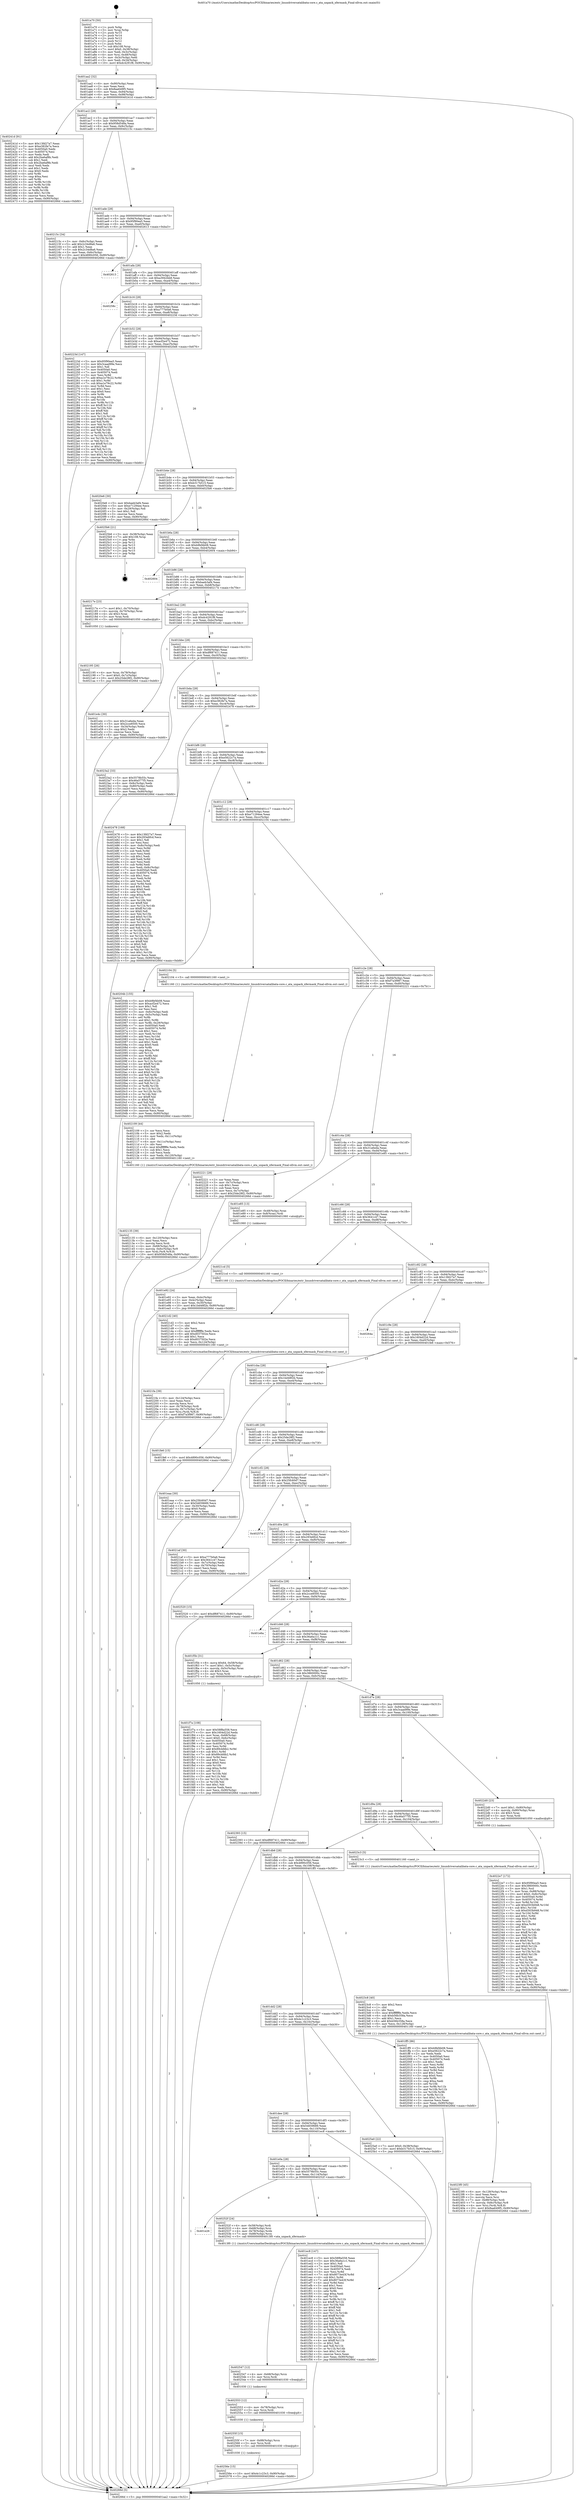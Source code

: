 digraph "0x401a70" {
  label = "0x401a70 (/mnt/c/Users/mathe/Desktop/tcc/POCII/binaries/extr_linuxdriversatalibata-core.c_ata_unpack_xfermask_Final-ollvm.out::main(0))"
  labelloc = "t"
  node[shape=record]

  Entry [label="",width=0.3,height=0.3,shape=circle,fillcolor=black,style=filled]
  "0x401aa2" [label="{
     0x401aa2 [32]\l
     | [instrs]\l
     &nbsp;&nbsp;0x401aa2 \<+6\>: mov -0x90(%rbp),%eax\l
     &nbsp;&nbsp;0x401aa8 \<+2\>: mov %eax,%ecx\l
     &nbsp;&nbsp;0x401aaa \<+6\>: sub $0x8aa649f5,%ecx\l
     &nbsp;&nbsp;0x401ab0 \<+6\>: mov %eax,-0x94(%rbp)\l
     &nbsp;&nbsp;0x401ab6 \<+6\>: mov %ecx,-0x98(%rbp)\l
     &nbsp;&nbsp;0x401abc \<+6\>: je 000000000040241d \<main+0x9ad\>\l
  }"]
  "0x40241d" [label="{
     0x40241d [91]\l
     | [instrs]\l
     &nbsp;&nbsp;0x40241d \<+5\>: mov $0x13fd27a7,%eax\l
     &nbsp;&nbsp;0x402422 \<+5\>: mov $0xe382fe7a,%ecx\l
     &nbsp;&nbsp;0x402427 \<+7\>: mov 0x4050a0,%edx\l
     &nbsp;&nbsp;0x40242e \<+7\>: mov 0x405074,%esi\l
     &nbsp;&nbsp;0x402435 \<+2\>: mov %edx,%edi\l
     &nbsp;&nbsp;0x402437 \<+6\>: add $0x2ba6af8b,%edi\l
     &nbsp;&nbsp;0x40243d \<+3\>: sub $0x1,%edi\l
     &nbsp;&nbsp;0x402440 \<+6\>: sub $0x2ba6af8b,%edi\l
     &nbsp;&nbsp;0x402446 \<+3\>: imul %edi,%edx\l
     &nbsp;&nbsp;0x402449 \<+3\>: and $0x1,%edx\l
     &nbsp;&nbsp;0x40244c \<+3\>: cmp $0x0,%edx\l
     &nbsp;&nbsp;0x40244f \<+4\>: sete %r8b\l
     &nbsp;&nbsp;0x402453 \<+3\>: cmp $0xa,%esi\l
     &nbsp;&nbsp;0x402456 \<+4\>: setl %r9b\l
     &nbsp;&nbsp;0x40245a \<+3\>: mov %r8b,%r10b\l
     &nbsp;&nbsp;0x40245d \<+3\>: and %r9b,%r10b\l
     &nbsp;&nbsp;0x402460 \<+3\>: xor %r9b,%r8b\l
     &nbsp;&nbsp;0x402463 \<+3\>: or %r8b,%r10b\l
     &nbsp;&nbsp;0x402466 \<+4\>: test $0x1,%r10b\l
     &nbsp;&nbsp;0x40246a \<+3\>: cmovne %ecx,%eax\l
     &nbsp;&nbsp;0x40246d \<+6\>: mov %eax,-0x90(%rbp)\l
     &nbsp;&nbsp;0x402473 \<+5\>: jmp 000000000040266d \<main+0xbfd\>\l
  }"]
  "0x401ac2" [label="{
     0x401ac2 [28]\l
     | [instrs]\l
     &nbsp;&nbsp;0x401ac2 \<+5\>: jmp 0000000000401ac7 \<main+0x57\>\l
     &nbsp;&nbsp;0x401ac7 \<+6\>: mov -0x94(%rbp),%eax\l
     &nbsp;&nbsp;0x401acd \<+5\>: sub $0x958d548a,%eax\l
     &nbsp;&nbsp;0x401ad2 \<+6\>: mov %eax,-0x9c(%rbp)\l
     &nbsp;&nbsp;0x401ad8 \<+6\>: je 000000000040215c \<main+0x6ec\>\l
  }"]
  Exit [label="",width=0.3,height=0.3,shape=circle,fillcolor=black,style=filled,peripheries=2]
  "0x40215c" [label="{
     0x40215c [34]\l
     | [instrs]\l
     &nbsp;&nbsp;0x40215c \<+3\>: mov -0x6c(%rbp),%eax\l
     &nbsp;&nbsp;0x40215f \<+5\>: add $0x2c34d8a6,%eax\l
     &nbsp;&nbsp;0x402164 \<+3\>: add $0x1,%eax\l
     &nbsp;&nbsp;0x402167 \<+5\>: sub $0x2c34d8a6,%eax\l
     &nbsp;&nbsp;0x40216c \<+3\>: mov %eax,-0x6c(%rbp)\l
     &nbsp;&nbsp;0x40216f \<+10\>: movl $0x4890c056,-0x90(%rbp)\l
     &nbsp;&nbsp;0x402179 \<+5\>: jmp 000000000040266d \<main+0xbfd\>\l
  }"]
  "0x401ade" [label="{
     0x401ade [28]\l
     | [instrs]\l
     &nbsp;&nbsp;0x401ade \<+5\>: jmp 0000000000401ae3 \<main+0x73\>\l
     &nbsp;&nbsp;0x401ae3 \<+6\>: mov -0x94(%rbp),%eax\l
     &nbsp;&nbsp;0x401ae9 \<+5\>: sub $0x95f90ea5,%eax\l
     &nbsp;&nbsp;0x401aee \<+6\>: mov %eax,-0xa0(%rbp)\l
     &nbsp;&nbsp;0x401af4 \<+6\>: je 0000000000402613 \<main+0xba3\>\l
  }"]
  "0x40256e" [label="{
     0x40256e [15]\l
     | [instrs]\l
     &nbsp;&nbsp;0x40256e \<+10\>: movl $0x4c1c23c3,-0x90(%rbp)\l
     &nbsp;&nbsp;0x402578 \<+5\>: jmp 000000000040266d \<main+0xbfd\>\l
  }"]
  "0x402613" [label="{
     0x402613\l
  }", style=dashed]
  "0x401afa" [label="{
     0x401afa [28]\l
     | [instrs]\l
     &nbsp;&nbsp;0x401afa \<+5\>: jmp 0000000000401aff \<main+0x8f\>\l
     &nbsp;&nbsp;0x401aff \<+6\>: mov -0x94(%rbp),%eax\l
     &nbsp;&nbsp;0x401b05 \<+5\>: sub $0xa3942bb8,%eax\l
     &nbsp;&nbsp;0x401b0a \<+6\>: mov %eax,-0xa4(%rbp)\l
     &nbsp;&nbsp;0x401b10 \<+6\>: je 000000000040258c \<main+0xb1c\>\l
  }"]
  "0x40255f" [label="{
     0x40255f [15]\l
     | [instrs]\l
     &nbsp;&nbsp;0x40255f \<+7\>: mov -0x88(%rbp),%rcx\l
     &nbsp;&nbsp;0x402566 \<+3\>: mov %rcx,%rdi\l
     &nbsp;&nbsp;0x402569 \<+5\>: call 0000000000401030 \<free@plt\>\l
     | [calls]\l
     &nbsp;&nbsp;0x401030 \{1\} (unknown)\l
  }"]
  "0x40258c" [label="{
     0x40258c\l
  }", style=dashed]
  "0x401b16" [label="{
     0x401b16 [28]\l
     | [instrs]\l
     &nbsp;&nbsp;0x401b16 \<+5\>: jmp 0000000000401b1b \<main+0xab\>\l
     &nbsp;&nbsp;0x401b1b \<+6\>: mov -0x94(%rbp),%eax\l
     &nbsp;&nbsp;0x401b21 \<+5\>: sub $0xa777b0a6,%eax\l
     &nbsp;&nbsp;0x401b26 \<+6\>: mov %eax,-0xa8(%rbp)\l
     &nbsp;&nbsp;0x401b2c \<+6\>: je 000000000040223d \<main+0x7cd\>\l
  }"]
  "0x402553" [label="{
     0x402553 [12]\l
     | [instrs]\l
     &nbsp;&nbsp;0x402553 \<+4\>: mov -0x78(%rbp),%rcx\l
     &nbsp;&nbsp;0x402557 \<+3\>: mov %rcx,%rdi\l
     &nbsp;&nbsp;0x40255a \<+5\>: call 0000000000401030 \<free@plt\>\l
     | [calls]\l
     &nbsp;&nbsp;0x401030 \{1\} (unknown)\l
  }"]
  "0x40223d" [label="{
     0x40223d [147]\l
     | [instrs]\l
     &nbsp;&nbsp;0x40223d \<+5\>: mov $0x95f90ea5,%eax\l
     &nbsp;&nbsp;0x402242 \<+5\>: mov $0x3caad99e,%ecx\l
     &nbsp;&nbsp;0x402247 \<+2\>: mov $0x1,%dl\l
     &nbsp;&nbsp;0x402249 \<+7\>: mov 0x4050a0,%esi\l
     &nbsp;&nbsp;0x402250 \<+7\>: mov 0x405074,%edi\l
     &nbsp;&nbsp;0x402257 \<+3\>: mov %esi,%r8d\l
     &nbsp;&nbsp;0x40225a \<+7\>: add $0xa1e79c22,%r8d\l
     &nbsp;&nbsp;0x402261 \<+4\>: sub $0x1,%r8d\l
     &nbsp;&nbsp;0x402265 \<+7\>: sub $0xa1e79c22,%r8d\l
     &nbsp;&nbsp;0x40226c \<+4\>: imul %r8d,%esi\l
     &nbsp;&nbsp;0x402270 \<+3\>: and $0x1,%esi\l
     &nbsp;&nbsp;0x402273 \<+3\>: cmp $0x0,%esi\l
     &nbsp;&nbsp;0x402276 \<+4\>: sete %r9b\l
     &nbsp;&nbsp;0x40227a \<+3\>: cmp $0xa,%edi\l
     &nbsp;&nbsp;0x40227d \<+4\>: setl %r10b\l
     &nbsp;&nbsp;0x402281 \<+3\>: mov %r9b,%r11b\l
     &nbsp;&nbsp;0x402284 \<+4\>: xor $0xff,%r11b\l
     &nbsp;&nbsp;0x402288 \<+3\>: mov %r10b,%bl\l
     &nbsp;&nbsp;0x40228b \<+3\>: xor $0xff,%bl\l
     &nbsp;&nbsp;0x40228e \<+3\>: xor $0x1,%dl\l
     &nbsp;&nbsp;0x402291 \<+3\>: mov %r11b,%r14b\l
     &nbsp;&nbsp;0x402294 \<+4\>: and $0xff,%r14b\l
     &nbsp;&nbsp;0x402298 \<+3\>: and %dl,%r9b\l
     &nbsp;&nbsp;0x40229b \<+3\>: mov %bl,%r15b\l
     &nbsp;&nbsp;0x40229e \<+4\>: and $0xff,%r15b\l
     &nbsp;&nbsp;0x4022a2 \<+3\>: and %dl,%r10b\l
     &nbsp;&nbsp;0x4022a5 \<+3\>: or %r9b,%r14b\l
     &nbsp;&nbsp;0x4022a8 \<+3\>: or %r10b,%r15b\l
     &nbsp;&nbsp;0x4022ab \<+3\>: xor %r15b,%r14b\l
     &nbsp;&nbsp;0x4022ae \<+3\>: or %bl,%r11b\l
     &nbsp;&nbsp;0x4022b1 \<+4\>: xor $0xff,%r11b\l
     &nbsp;&nbsp;0x4022b5 \<+3\>: or $0x1,%dl\l
     &nbsp;&nbsp;0x4022b8 \<+3\>: and %dl,%r11b\l
     &nbsp;&nbsp;0x4022bb \<+3\>: or %r11b,%r14b\l
     &nbsp;&nbsp;0x4022be \<+4\>: test $0x1,%r14b\l
     &nbsp;&nbsp;0x4022c2 \<+3\>: cmovne %ecx,%eax\l
     &nbsp;&nbsp;0x4022c5 \<+6\>: mov %eax,-0x90(%rbp)\l
     &nbsp;&nbsp;0x4022cb \<+5\>: jmp 000000000040266d \<main+0xbfd\>\l
  }"]
  "0x401b32" [label="{
     0x401b32 [28]\l
     | [instrs]\l
     &nbsp;&nbsp;0x401b32 \<+5\>: jmp 0000000000401b37 \<main+0xc7\>\l
     &nbsp;&nbsp;0x401b37 \<+6\>: mov -0x94(%rbp),%eax\l
     &nbsp;&nbsp;0x401b3d \<+5\>: sub $0xacf2e472,%eax\l
     &nbsp;&nbsp;0x401b42 \<+6\>: mov %eax,-0xac(%rbp)\l
     &nbsp;&nbsp;0x401b48 \<+6\>: je 00000000004020e6 \<main+0x676\>\l
  }"]
  "0x402547" [label="{
     0x402547 [12]\l
     | [instrs]\l
     &nbsp;&nbsp;0x402547 \<+4\>: mov -0x68(%rbp),%rcx\l
     &nbsp;&nbsp;0x40254b \<+3\>: mov %rcx,%rdi\l
     &nbsp;&nbsp;0x40254e \<+5\>: call 0000000000401030 \<free@plt\>\l
     | [calls]\l
     &nbsp;&nbsp;0x401030 \{1\} (unknown)\l
  }"]
  "0x4020e6" [label="{
     0x4020e6 [30]\l
     | [instrs]\l
     &nbsp;&nbsp;0x4020e6 \<+5\>: mov $0xbaeb3af4,%eax\l
     &nbsp;&nbsp;0x4020eb \<+5\>: mov $0xe71294ee,%ecx\l
     &nbsp;&nbsp;0x4020f0 \<+3\>: mov -0x29(%rbp),%dl\l
     &nbsp;&nbsp;0x4020f3 \<+3\>: test $0x1,%dl\l
     &nbsp;&nbsp;0x4020f6 \<+3\>: cmovne %ecx,%eax\l
     &nbsp;&nbsp;0x4020f9 \<+6\>: mov %eax,-0x90(%rbp)\l
     &nbsp;&nbsp;0x4020ff \<+5\>: jmp 000000000040266d \<main+0xbfd\>\l
  }"]
  "0x401b4e" [label="{
     0x401b4e [28]\l
     | [instrs]\l
     &nbsp;&nbsp;0x401b4e \<+5\>: jmp 0000000000401b53 \<main+0xe3\>\l
     &nbsp;&nbsp;0x401b53 \<+6\>: mov -0x94(%rbp),%eax\l
     &nbsp;&nbsp;0x401b59 \<+5\>: sub $0xb317b515,%eax\l
     &nbsp;&nbsp;0x401b5e \<+6\>: mov %eax,-0xb0(%rbp)\l
     &nbsp;&nbsp;0x401b64 \<+6\>: je 00000000004025b6 \<main+0xb46\>\l
  }"]
  "0x401e26" [label="{
     0x401e26\l
  }", style=dashed]
  "0x4025b6" [label="{
     0x4025b6 [21]\l
     | [instrs]\l
     &nbsp;&nbsp;0x4025b6 \<+3\>: mov -0x38(%rbp),%eax\l
     &nbsp;&nbsp;0x4025b9 \<+7\>: add $0x108,%rsp\l
     &nbsp;&nbsp;0x4025c0 \<+1\>: pop %rbx\l
     &nbsp;&nbsp;0x4025c1 \<+2\>: pop %r12\l
     &nbsp;&nbsp;0x4025c3 \<+2\>: pop %r13\l
     &nbsp;&nbsp;0x4025c5 \<+2\>: pop %r14\l
     &nbsp;&nbsp;0x4025c7 \<+2\>: pop %r15\l
     &nbsp;&nbsp;0x4025c9 \<+1\>: pop %rbp\l
     &nbsp;&nbsp;0x4025ca \<+1\>: ret\l
  }"]
  "0x401b6a" [label="{
     0x401b6a [28]\l
     | [instrs]\l
     &nbsp;&nbsp;0x401b6a \<+5\>: jmp 0000000000401b6f \<main+0xff\>\l
     &nbsp;&nbsp;0x401b6f \<+6\>: mov -0x94(%rbp),%eax\l
     &nbsp;&nbsp;0x401b75 \<+5\>: sub $0xb9bf4b08,%eax\l
     &nbsp;&nbsp;0x401b7a \<+6\>: mov %eax,-0xb4(%rbp)\l
     &nbsp;&nbsp;0x401b80 \<+6\>: je 0000000000402604 \<main+0xb94\>\l
  }"]
  "0x40252f" [label="{
     0x40252f [24]\l
     | [instrs]\l
     &nbsp;&nbsp;0x40252f \<+4\>: mov -0x58(%rbp),%rdi\l
     &nbsp;&nbsp;0x402533 \<+4\>: mov -0x68(%rbp),%rsi\l
     &nbsp;&nbsp;0x402537 \<+4\>: mov -0x78(%rbp),%rdx\l
     &nbsp;&nbsp;0x40253b \<+7\>: mov -0x88(%rbp),%rcx\l
     &nbsp;&nbsp;0x402542 \<+5\>: call 00000000004013f0 \<ata_unpack_xfermask\>\l
     | [calls]\l
     &nbsp;&nbsp;0x4013f0 \{1\} (/mnt/c/Users/mathe/Desktop/tcc/POCII/binaries/extr_linuxdriversatalibata-core.c_ata_unpack_xfermask_Final-ollvm.out::ata_unpack_xfermask)\l
  }"]
  "0x402604" [label="{
     0x402604\l
  }", style=dashed]
  "0x401b86" [label="{
     0x401b86 [28]\l
     | [instrs]\l
     &nbsp;&nbsp;0x401b86 \<+5\>: jmp 0000000000401b8b \<main+0x11b\>\l
     &nbsp;&nbsp;0x401b8b \<+6\>: mov -0x94(%rbp),%eax\l
     &nbsp;&nbsp;0x401b91 \<+5\>: sub $0xbaeb3af4,%eax\l
     &nbsp;&nbsp;0x401b96 \<+6\>: mov %eax,-0xb8(%rbp)\l
     &nbsp;&nbsp;0x401b9c \<+6\>: je 000000000040217e \<main+0x70e\>\l
  }"]
  "0x4023f0" [label="{
     0x4023f0 [45]\l
     | [instrs]\l
     &nbsp;&nbsp;0x4023f0 \<+6\>: mov -0x128(%rbp),%ecx\l
     &nbsp;&nbsp;0x4023f6 \<+3\>: imul %eax,%ecx\l
     &nbsp;&nbsp;0x4023f9 \<+3\>: movslq %ecx,%rsi\l
     &nbsp;&nbsp;0x4023fc \<+7\>: mov -0x88(%rbp),%rdi\l
     &nbsp;&nbsp;0x402403 \<+7\>: movslq -0x8c(%rbp),%r8\l
     &nbsp;&nbsp;0x40240a \<+4\>: mov %rsi,(%rdi,%r8,8)\l
     &nbsp;&nbsp;0x40240e \<+10\>: movl $0x8aa649f5,-0x90(%rbp)\l
     &nbsp;&nbsp;0x402418 \<+5\>: jmp 000000000040266d \<main+0xbfd\>\l
  }"]
  "0x40217e" [label="{
     0x40217e [23]\l
     | [instrs]\l
     &nbsp;&nbsp;0x40217e \<+7\>: movl $0x1,-0x70(%rbp)\l
     &nbsp;&nbsp;0x402185 \<+4\>: movslq -0x70(%rbp),%rax\l
     &nbsp;&nbsp;0x402189 \<+4\>: shl $0x3,%rax\l
     &nbsp;&nbsp;0x40218d \<+3\>: mov %rax,%rdi\l
     &nbsp;&nbsp;0x402190 \<+5\>: call 0000000000401050 \<malloc@plt\>\l
     | [calls]\l
     &nbsp;&nbsp;0x401050 \{1\} (unknown)\l
  }"]
  "0x401ba2" [label="{
     0x401ba2 [28]\l
     | [instrs]\l
     &nbsp;&nbsp;0x401ba2 \<+5\>: jmp 0000000000401ba7 \<main+0x137\>\l
     &nbsp;&nbsp;0x401ba7 \<+6\>: mov -0x94(%rbp),%eax\l
     &nbsp;&nbsp;0x401bad \<+5\>: sub $0xdc4291f8,%eax\l
     &nbsp;&nbsp;0x401bb2 \<+6\>: mov %eax,-0xbc(%rbp)\l
     &nbsp;&nbsp;0x401bb8 \<+6\>: je 0000000000401e4c \<main+0x3dc\>\l
  }"]
  "0x4023c8" [label="{
     0x4023c8 [40]\l
     | [instrs]\l
     &nbsp;&nbsp;0x4023c8 \<+5\>: mov $0x2,%ecx\l
     &nbsp;&nbsp;0x4023cd \<+1\>: cltd\l
     &nbsp;&nbsp;0x4023ce \<+2\>: idiv %ecx\l
     &nbsp;&nbsp;0x4023d0 \<+6\>: imul $0xfffffffe,%edx,%ecx\l
     &nbsp;&nbsp;0x4023d6 \<+6\>: sub $0xb56b358a,%ecx\l
     &nbsp;&nbsp;0x4023dc \<+3\>: add $0x1,%ecx\l
     &nbsp;&nbsp;0x4023df \<+6\>: add $0xb56b358a,%ecx\l
     &nbsp;&nbsp;0x4023e5 \<+6\>: mov %ecx,-0x128(%rbp)\l
     &nbsp;&nbsp;0x4023eb \<+5\>: call 0000000000401160 \<next_i\>\l
     | [calls]\l
     &nbsp;&nbsp;0x401160 \{1\} (/mnt/c/Users/mathe/Desktop/tcc/POCII/binaries/extr_linuxdriversatalibata-core.c_ata_unpack_xfermask_Final-ollvm.out::next_i)\l
  }"]
  "0x401e4c" [label="{
     0x401e4c [30]\l
     | [instrs]\l
     &nbsp;&nbsp;0x401e4c \<+5\>: mov $0x31a6eda,%eax\l
     &nbsp;&nbsp;0x401e51 \<+5\>: mov $0x2cce8500,%ecx\l
     &nbsp;&nbsp;0x401e56 \<+3\>: mov -0x34(%rbp),%edx\l
     &nbsp;&nbsp;0x401e59 \<+3\>: cmp $0x2,%edx\l
     &nbsp;&nbsp;0x401e5c \<+3\>: cmovne %ecx,%eax\l
     &nbsp;&nbsp;0x401e5f \<+6\>: mov %eax,-0x90(%rbp)\l
     &nbsp;&nbsp;0x401e65 \<+5\>: jmp 000000000040266d \<main+0xbfd\>\l
  }"]
  "0x401bbe" [label="{
     0x401bbe [28]\l
     | [instrs]\l
     &nbsp;&nbsp;0x401bbe \<+5\>: jmp 0000000000401bc3 \<main+0x153\>\l
     &nbsp;&nbsp;0x401bc3 \<+6\>: mov -0x94(%rbp),%eax\l
     &nbsp;&nbsp;0x401bc9 \<+5\>: sub $0xdf687411,%eax\l
     &nbsp;&nbsp;0x401bce \<+6\>: mov %eax,-0xc0(%rbp)\l
     &nbsp;&nbsp;0x401bd4 \<+6\>: je 00000000004023a2 \<main+0x932\>\l
  }"]
  "0x40266d" [label="{
     0x40266d [5]\l
     | [instrs]\l
     &nbsp;&nbsp;0x40266d \<+5\>: jmp 0000000000401aa2 \<main+0x32\>\l
  }"]
  "0x401a70" [label="{
     0x401a70 [50]\l
     | [instrs]\l
     &nbsp;&nbsp;0x401a70 \<+1\>: push %rbp\l
     &nbsp;&nbsp;0x401a71 \<+3\>: mov %rsp,%rbp\l
     &nbsp;&nbsp;0x401a74 \<+2\>: push %r15\l
     &nbsp;&nbsp;0x401a76 \<+2\>: push %r14\l
     &nbsp;&nbsp;0x401a78 \<+2\>: push %r13\l
     &nbsp;&nbsp;0x401a7a \<+2\>: push %r12\l
     &nbsp;&nbsp;0x401a7c \<+1\>: push %rbx\l
     &nbsp;&nbsp;0x401a7d \<+7\>: sub $0x108,%rsp\l
     &nbsp;&nbsp;0x401a84 \<+7\>: movl $0x0,-0x38(%rbp)\l
     &nbsp;&nbsp;0x401a8b \<+3\>: mov %edi,-0x3c(%rbp)\l
     &nbsp;&nbsp;0x401a8e \<+4\>: mov %rsi,-0x48(%rbp)\l
     &nbsp;&nbsp;0x401a92 \<+3\>: mov -0x3c(%rbp),%edi\l
     &nbsp;&nbsp;0x401a95 \<+3\>: mov %edi,-0x34(%rbp)\l
     &nbsp;&nbsp;0x401a98 \<+10\>: movl $0xdc4291f8,-0x90(%rbp)\l
  }"]
  "0x4022e7" [label="{
     0x4022e7 [172]\l
     | [instrs]\l
     &nbsp;&nbsp;0x4022e7 \<+5\>: mov $0x95f90ea5,%ecx\l
     &nbsp;&nbsp;0x4022ec \<+5\>: mov $0x3860000c,%edx\l
     &nbsp;&nbsp;0x4022f1 \<+3\>: mov $0x1,%sil\l
     &nbsp;&nbsp;0x4022f4 \<+7\>: mov %rax,-0x88(%rbp)\l
     &nbsp;&nbsp;0x4022fb \<+10\>: movl $0x0,-0x8c(%rbp)\l
     &nbsp;&nbsp;0x402305 \<+8\>: mov 0x4050a0,%r8d\l
     &nbsp;&nbsp;0x40230d \<+8\>: mov 0x405074,%r9d\l
     &nbsp;&nbsp;0x402315 \<+3\>: mov %r8d,%r10d\l
     &nbsp;&nbsp;0x402318 \<+7\>: add $0xd303b948,%r10d\l
     &nbsp;&nbsp;0x40231f \<+4\>: sub $0x1,%r10d\l
     &nbsp;&nbsp;0x402323 \<+7\>: sub $0xd303b948,%r10d\l
     &nbsp;&nbsp;0x40232a \<+4\>: imul %r10d,%r8d\l
     &nbsp;&nbsp;0x40232e \<+4\>: and $0x1,%r8d\l
     &nbsp;&nbsp;0x402332 \<+4\>: cmp $0x0,%r8d\l
     &nbsp;&nbsp;0x402336 \<+4\>: sete %r11b\l
     &nbsp;&nbsp;0x40233a \<+4\>: cmp $0xa,%r9d\l
     &nbsp;&nbsp;0x40233e \<+3\>: setl %bl\l
     &nbsp;&nbsp;0x402341 \<+3\>: mov %r11b,%r14b\l
     &nbsp;&nbsp;0x402344 \<+4\>: xor $0xff,%r14b\l
     &nbsp;&nbsp;0x402348 \<+3\>: mov %bl,%r15b\l
     &nbsp;&nbsp;0x40234b \<+4\>: xor $0xff,%r15b\l
     &nbsp;&nbsp;0x40234f \<+4\>: xor $0x0,%sil\l
     &nbsp;&nbsp;0x402353 \<+3\>: mov %r14b,%r12b\l
     &nbsp;&nbsp;0x402356 \<+4\>: and $0x0,%r12b\l
     &nbsp;&nbsp;0x40235a \<+3\>: and %sil,%r11b\l
     &nbsp;&nbsp;0x40235d \<+3\>: mov %r15b,%r13b\l
     &nbsp;&nbsp;0x402360 \<+4\>: and $0x0,%r13b\l
     &nbsp;&nbsp;0x402364 \<+3\>: and %sil,%bl\l
     &nbsp;&nbsp;0x402367 \<+3\>: or %r11b,%r12b\l
     &nbsp;&nbsp;0x40236a \<+3\>: or %bl,%r13b\l
     &nbsp;&nbsp;0x40236d \<+3\>: xor %r13b,%r12b\l
     &nbsp;&nbsp;0x402370 \<+3\>: or %r15b,%r14b\l
     &nbsp;&nbsp;0x402373 \<+4\>: xor $0xff,%r14b\l
     &nbsp;&nbsp;0x402377 \<+4\>: or $0x0,%sil\l
     &nbsp;&nbsp;0x40237b \<+3\>: and %sil,%r14b\l
     &nbsp;&nbsp;0x40237e \<+3\>: or %r14b,%r12b\l
     &nbsp;&nbsp;0x402381 \<+4\>: test $0x1,%r12b\l
     &nbsp;&nbsp;0x402385 \<+3\>: cmovne %edx,%ecx\l
     &nbsp;&nbsp;0x402388 \<+6\>: mov %ecx,-0x90(%rbp)\l
     &nbsp;&nbsp;0x40238e \<+5\>: jmp 000000000040266d \<main+0xbfd\>\l
  }"]
  "0x4023a2" [label="{
     0x4023a2 [33]\l
     | [instrs]\l
     &nbsp;&nbsp;0x4023a2 \<+5\>: mov $0x5578b55c,%eax\l
     &nbsp;&nbsp;0x4023a7 \<+5\>: mov $0x46a577f5,%ecx\l
     &nbsp;&nbsp;0x4023ac \<+6\>: mov -0x8c(%rbp),%edx\l
     &nbsp;&nbsp;0x4023b2 \<+3\>: cmp -0x80(%rbp),%edx\l
     &nbsp;&nbsp;0x4023b5 \<+3\>: cmovl %ecx,%eax\l
     &nbsp;&nbsp;0x4023b8 \<+6\>: mov %eax,-0x90(%rbp)\l
     &nbsp;&nbsp;0x4023be \<+5\>: jmp 000000000040266d \<main+0xbfd\>\l
  }"]
  "0x401bda" [label="{
     0x401bda [28]\l
     | [instrs]\l
     &nbsp;&nbsp;0x401bda \<+5\>: jmp 0000000000401bdf \<main+0x16f\>\l
     &nbsp;&nbsp;0x401bdf \<+6\>: mov -0x94(%rbp),%eax\l
     &nbsp;&nbsp;0x401be5 \<+5\>: sub $0xe382fe7a,%eax\l
     &nbsp;&nbsp;0x401bea \<+6\>: mov %eax,-0xc4(%rbp)\l
     &nbsp;&nbsp;0x401bf0 \<+6\>: je 0000000000402478 \<main+0xa08\>\l
  }"]
  "0x4021fa" [label="{
     0x4021fa [39]\l
     | [instrs]\l
     &nbsp;&nbsp;0x4021fa \<+6\>: mov -0x124(%rbp),%ecx\l
     &nbsp;&nbsp;0x402200 \<+3\>: imul %eax,%ecx\l
     &nbsp;&nbsp;0x402203 \<+3\>: movslq %ecx,%rsi\l
     &nbsp;&nbsp;0x402206 \<+4\>: mov -0x78(%rbp),%rdi\l
     &nbsp;&nbsp;0x40220a \<+4\>: movslq -0x7c(%rbp),%r8\l
     &nbsp;&nbsp;0x40220e \<+4\>: mov %rsi,(%rdi,%r8,8)\l
     &nbsp;&nbsp;0x402212 \<+10\>: movl $0xf7a3f987,-0x90(%rbp)\l
     &nbsp;&nbsp;0x40221c \<+5\>: jmp 000000000040266d \<main+0xbfd\>\l
  }"]
  "0x402478" [label="{
     0x402478 [168]\l
     | [instrs]\l
     &nbsp;&nbsp;0x402478 \<+5\>: mov $0x13fd27a7,%eax\l
     &nbsp;&nbsp;0x40247d \<+5\>: mov $0x293e6fcd,%ecx\l
     &nbsp;&nbsp;0x402482 \<+2\>: mov $0x1,%dl\l
     &nbsp;&nbsp;0x402484 \<+2\>: xor %esi,%esi\l
     &nbsp;&nbsp;0x402486 \<+6\>: mov -0x8c(%rbp),%edi\l
     &nbsp;&nbsp;0x40248c \<+3\>: mov %esi,%r8d\l
     &nbsp;&nbsp;0x40248f \<+3\>: sub %edi,%r8d\l
     &nbsp;&nbsp;0x402492 \<+2\>: mov %esi,%edi\l
     &nbsp;&nbsp;0x402494 \<+3\>: sub $0x1,%edi\l
     &nbsp;&nbsp;0x402497 \<+3\>: add %edi,%r8d\l
     &nbsp;&nbsp;0x40249a \<+2\>: mov %esi,%edi\l
     &nbsp;&nbsp;0x40249c \<+3\>: sub %r8d,%edi\l
     &nbsp;&nbsp;0x40249f \<+6\>: mov %edi,-0x8c(%rbp)\l
     &nbsp;&nbsp;0x4024a5 \<+7\>: mov 0x4050a0,%edi\l
     &nbsp;&nbsp;0x4024ac \<+8\>: mov 0x405074,%r8d\l
     &nbsp;&nbsp;0x4024b4 \<+3\>: sub $0x1,%esi\l
     &nbsp;&nbsp;0x4024b7 \<+3\>: mov %edi,%r9d\l
     &nbsp;&nbsp;0x4024ba \<+3\>: add %esi,%r9d\l
     &nbsp;&nbsp;0x4024bd \<+4\>: imul %r9d,%edi\l
     &nbsp;&nbsp;0x4024c1 \<+3\>: and $0x1,%edi\l
     &nbsp;&nbsp;0x4024c4 \<+3\>: cmp $0x0,%edi\l
     &nbsp;&nbsp;0x4024c7 \<+4\>: sete %r10b\l
     &nbsp;&nbsp;0x4024cb \<+4\>: cmp $0xa,%r8d\l
     &nbsp;&nbsp;0x4024cf \<+4\>: setl %r11b\l
     &nbsp;&nbsp;0x4024d3 \<+3\>: mov %r10b,%bl\l
     &nbsp;&nbsp;0x4024d6 \<+3\>: xor $0xff,%bl\l
     &nbsp;&nbsp;0x4024d9 \<+3\>: mov %r11b,%r14b\l
     &nbsp;&nbsp;0x4024dc \<+4\>: xor $0xff,%r14b\l
     &nbsp;&nbsp;0x4024e0 \<+3\>: xor $0x0,%dl\l
     &nbsp;&nbsp;0x4024e3 \<+3\>: mov %bl,%r15b\l
     &nbsp;&nbsp;0x4024e6 \<+4\>: and $0x0,%r15b\l
     &nbsp;&nbsp;0x4024ea \<+3\>: and %dl,%r10b\l
     &nbsp;&nbsp;0x4024ed \<+3\>: mov %r14b,%r12b\l
     &nbsp;&nbsp;0x4024f0 \<+4\>: and $0x0,%r12b\l
     &nbsp;&nbsp;0x4024f4 \<+3\>: and %dl,%r11b\l
     &nbsp;&nbsp;0x4024f7 \<+3\>: or %r10b,%r15b\l
     &nbsp;&nbsp;0x4024fa \<+3\>: or %r11b,%r12b\l
     &nbsp;&nbsp;0x4024fd \<+3\>: xor %r12b,%r15b\l
     &nbsp;&nbsp;0x402500 \<+3\>: or %r14b,%bl\l
     &nbsp;&nbsp;0x402503 \<+3\>: xor $0xff,%bl\l
     &nbsp;&nbsp;0x402506 \<+3\>: or $0x0,%dl\l
     &nbsp;&nbsp;0x402509 \<+2\>: and %dl,%bl\l
     &nbsp;&nbsp;0x40250b \<+3\>: or %bl,%r15b\l
     &nbsp;&nbsp;0x40250e \<+4\>: test $0x1,%r15b\l
     &nbsp;&nbsp;0x402512 \<+3\>: cmovne %ecx,%eax\l
     &nbsp;&nbsp;0x402515 \<+6\>: mov %eax,-0x90(%rbp)\l
     &nbsp;&nbsp;0x40251b \<+5\>: jmp 000000000040266d \<main+0xbfd\>\l
  }"]
  "0x401bf6" [label="{
     0x401bf6 [28]\l
     | [instrs]\l
     &nbsp;&nbsp;0x401bf6 \<+5\>: jmp 0000000000401bfb \<main+0x18b\>\l
     &nbsp;&nbsp;0x401bfb \<+6\>: mov -0x94(%rbp),%eax\l
     &nbsp;&nbsp;0x401c01 \<+5\>: sub $0xe5622c7a,%eax\l
     &nbsp;&nbsp;0x401c06 \<+6\>: mov %eax,-0xc8(%rbp)\l
     &nbsp;&nbsp;0x401c0c \<+6\>: je 000000000040204b \<main+0x5db\>\l
  }"]
  "0x4021d2" [label="{
     0x4021d2 [40]\l
     | [instrs]\l
     &nbsp;&nbsp;0x4021d2 \<+5\>: mov $0x2,%ecx\l
     &nbsp;&nbsp;0x4021d7 \<+1\>: cltd\l
     &nbsp;&nbsp;0x4021d8 \<+2\>: idiv %ecx\l
     &nbsp;&nbsp;0x4021da \<+6\>: imul $0xfffffffe,%edx,%ecx\l
     &nbsp;&nbsp;0x4021e0 \<+6\>: add $0xd037502e,%ecx\l
     &nbsp;&nbsp;0x4021e6 \<+3\>: add $0x1,%ecx\l
     &nbsp;&nbsp;0x4021e9 \<+6\>: sub $0xd037502e,%ecx\l
     &nbsp;&nbsp;0x4021ef \<+6\>: mov %ecx,-0x124(%rbp)\l
     &nbsp;&nbsp;0x4021f5 \<+5\>: call 0000000000401160 \<next_i\>\l
     | [calls]\l
     &nbsp;&nbsp;0x401160 \{1\} (/mnt/c/Users/mathe/Desktop/tcc/POCII/binaries/extr_linuxdriversatalibata-core.c_ata_unpack_xfermask_Final-ollvm.out::next_i)\l
  }"]
  "0x40204b" [label="{
     0x40204b [155]\l
     | [instrs]\l
     &nbsp;&nbsp;0x40204b \<+5\>: mov $0xb9bf4b08,%eax\l
     &nbsp;&nbsp;0x402050 \<+5\>: mov $0xacf2e472,%ecx\l
     &nbsp;&nbsp;0x402055 \<+2\>: mov $0x1,%dl\l
     &nbsp;&nbsp;0x402057 \<+2\>: xor %esi,%esi\l
     &nbsp;&nbsp;0x402059 \<+3\>: mov -0x6c(%rbp),%edi\l
     &nbsp;&nbsp;0x40205c \<+3\>: cmp -0x5c(%rbp),%edi\l
     &nbsp;&nbsp;0x40205f \<+4\>: setl %r8b\l
     &nbsp;&nbsp;0x402063 \<+4\>: and $0x1,%r8b\l
     &nbsp;&nbsp;0x402067 \<+4\>: mov %r8b,-0x29(%rbp)\l
     &nbsp;&nbsp;0x40206b \<+7\>: mov 0x4050a0,%edi\l
     &nbsp;&nbsp;0x402072 \<+8\>: mov 0x405074,%r9d\l
     &nbsp;&nbsp;0x40207a \<+3\>: sub $0x1,%esi\l
     &nbsp;&nbsp;0x40207d \<+3\>: mov %edi,%r10d\l
     &nbsp;&nbsp;0x402080 \<+3\>: add %esi,%r10d\l
     &nbsp;&nbsp;0x402083 \<+4\>: imul %r10d,%edi\l
     &nbsp;&nbsp;0x402087 \<+3\>: and $0x1,%edi\l
     &nbsp;&nbsp;0x40208a \<+3\>: cmp $0x0,%edi\l
     &nbsp;&nbsp;0x40208d \<+4\>: sete %r8b\l
     &nbsp;&nbsp;0x402091 \<+4\>: cmp $0xa,%r9d\l
     &nbsp;&nbsp;0x402095 \<+4\>: setl %r11b\l
     &nbsp;&nbsp;0x402099 \<+3\>: mov %r8b,%bl\l
     &nbsp;&nbsp;0x40209c \<+3\>: xor $0xff,%bl\l
     &nbsp;&nbsp;0x40209f \<+3\>: mov %r11b,%r14b\l
     &nbsp;&nbsp;0x4020a2 \<+4\>: xor $0xff,%r14b\l
     &nbsp;&nbsp;0x4020a6 \<+3\>: xor $0x0,%dl\l
     &nbsp;&nbsp;0x4020a9 \<+3\>: mov %bl,%r15b\l
     &nbsp;&nbsp;0x4020ac \<+4\>: and $0x0,%r15b\l
     &nbsp;&nbsp;0x4020b0 \<+3\>: and %dl,%r8b\l
     &nbsp;&nbsp;0x4020b3 \<+3\>: mov %r14b,%r12b\l
     &nbsp;&nbsp;0x4020b6 \<+4\>: and $0x0,%r12b\l
     &nbsp;&nbsp;0x4020ba \<+3\>: and %dl,%r11b\l
     &nbsp;&nbsp;0x4020bd \<+3\>: or %r8b,%r15b\l
     &nbsp;&nbsp;0x4020c0 \<+3\>: or %r11b,%r12b\l
     &nbsp;&nbsp;0x4020c3 \<+3\>: xor %r12b,%r15b\l
     &nbsp;&nbsp;0x4020c6 \<+3\>: or %r14b,%bl\l
     &nbsp;&nbsp;0x4020c9 \<+3\>: xor $0xff,%bl\l
     &nbsp;&nbsp;0x4020cc \<+3\>: or $0x0,%dl\l
     &nbsp;&nbsp;0x4020cf \<+2\>: and %dl,%bl\l
     &nbsp;&nbsp;0x4020d1 \<+3\>: or %bl,%r15b\l
     &nbsp;&nbsp;0x4020d4 \<+4\>: test $0x1,%r15b\l
     &nbsp;&nbsp;0x4020d8 \<+3\>: cmovne %ecx,%eax\l
     &nbsp;&nbsp;0x4020db \<+6\>: mov %eax,-0x90(%rbp)\l
     &nbsp;&nbsp;0x4020e1 \<+5\>: jmp 000000000040266d \<main+0xbfd\>\l
  }"]
  "0x401c12" [label="{
     0x401c12 [28]\l
     | [instrs]\l
     &nbsp;&nbsp;0x401c12 \<+5\>: jmp 0000000000401c17 \<main+0x1a7\>\l
     &nbsp;&nbsp;0x401c17 \<+6\>: mov -0x94(%rbp),%eax\l
     &nbsp;&nbsp;0x401c1d \<+5\>: sub $0xe71294ee,%eax\l
     &nbsp;&nbsp;0x401c22 \<+6\>: mov %eax,-0xcc(%rbp)\l
     &nbsp;&nbsp;0x401c28 \<+6\>: je 0000000000402104 \<main+0x694\>\l
  }"]
  "0x402195" [label="{
     0x402195 [26]\l
     | [instrs]\l
     &nbsp;&nbsp;0x402195 \<+4\>: mov %rax,-0x78(%rbp)\l
     &nbsp;&nbsp;0x402199 \<+7\>: movl $0x0,-0x7c(%rbp)\l
     &nbsp;&nbsp;0x4021a0 \<+10\>: movl $0x25de28f2,-0x90(%rbp)\l
     &nbsp;&nbsp;0x4021aa \<+5\>: jmp 000000000040266d \<main+0xbfd\>\l
  }"]
  "0x402104" [label="{
     0x402104 [5]\l
     | [instrs]\l
     &nbsp;&nbsp;0x402104 \<+5\>: call 0000000000401160 \<next_i\>\l
     | [calls]\l
     &nbsp;&nbsp;0x401160 \{1\} (/mnt/c/Users/mathe/Desktop/tcc/POCII/binaries/extr_linuxdriversatalibata-core.c_ata_unpack_xfermask_Final-ollvm.out::next_i)\l
  }"]
  "0x401c2e" [label="{
     0x401c2e [28]\l
     | [instrs]\l
     &nbsp;&nbsp;0x401c2e \<+5\>: jmp 0000000000401c33 \<main+0x1c3\>\l
     &nbsp;&nbsp;0x401c33 \<+6\>: mov -0x94(%rbp),%eax\l
     &nbsp;&nbsp;0x401c39 \<+5\>: sub $0xf7a3f987,%eax\l
     &nbsp;&nbsp;0x401c3e \<+6\>: mov %eax,-0xd0(%rbp)\l
     &nbsp;&nbsp;0x401c44 \<+6\>: je 0000000000402221 \<main+0x7b1\>\l
  }"]
  "0x402135" [label="{
     0x402135 [39]\l
     | [instrs]\l
     &nbsp;&nbsp;0x402135 \<+6\>: mov -0x120(%rbp),%ecx\l
     &nbsp;&nbsp;0x40213b \<+3\>: imul %eax,%ecx\l
     &nbsp;&nbsp;0x40213e \<+3\>: movslq %ecx,%rdi\l
     &nbsp;&nbsp;0x402141 \<+4\>: mov -0x68(%rbp),%r8\l
     &nbsp;&nbsp;0x402145 \<+4\>: movslq -0x6c(%rbp),%r9\l
     &nbsp;&nbsp;0x402149 \<+4\>: mov %rdi,(%r8,%r9,8)\l
     &nbsp;&nbsp;0x40214d \<+10\>: movl $0x958d548a,-0x90(%rbp)\l
     &nbsp;&nbsp;0x402157 \<+5\>: jmp 000000000040266d \<main+0xbfd\>\l
  }"]
  "0x402221" [label="{
     0x402221 [28]\l
     | [instrs]\l
     &nbsp;&nbsp;0x402221 \<+2\>: xor %eax,%eax\l
     &nbsp;&nbsp;0x402223 \<+3\>: mov -0x7c(%rbp),%ecx\l
     &nbsp;&nbsp;0x402226 \<+3\>: sub $0x1,%eax\l
     &nbsp;&nbsp;0x402229 \<+2\>: sub %eax,%ecx\l
     &nbsp;&nbsp;0x40222b \<+3\>: mov %ecx,-0x7c(%rbp)\l
     &nbsp;&nbsp;0x40222e \<+10\>: movl $0x25de28f2,-0x90(%rbp)\l
     &nbsp;&nbsp;0x402238 \<+5\>: jmp 000000000040266d \<main+0xbfd\>\l
  }"]
  "0x401c4a" [label="{
     0x401c4a [28]\l
     | [instrs]\l
     &nbsp;&nbsp;0x401c4a \<+5\>: jmp 0000000000401c4f \<main+0x1df\>\l
     &nbsp;&nbsp;0x401c4f \<+6\>: mov -0x94(%rbp),%eax\l
     &nbsp;&nbsp;0x401c55 \<+5\>: sub $0x31a6eda,%eax\l
     &nbsp;&nbsp;0x401c5a \<+6\>: mov %eax,-0xd4(%rbp)\l
     &nbsp;&nbsp;0x401c60 \<+6\>: je 0000000000401e85 \<main+0x415\>\l
  }"]
  "0x402109" [label="{
     0x402109 [44]\l
     | [instrs]\l
     &nbsp;&nbsp;0x402109 \<+2\>: xor %ecx,%ecx\l
     &nbsp;&nbsp;0x40210b \<+5\>: mov $0x2,%edx\l
     &nbsp;&nbsp;0x402110 \<+6\>: mov %edx,-0x11c(%rbp)\l
     &nbsp;&nbsp;0x402116 \<+1\>: cltd\l
     &nbsp;&nbsp;0x402117 \<+6\>: mov -0x11c(%rbp),%esi\l
     &nbsp;&nbsp;0x40211d \<+2\>: idiv %esi\l
     &nbsp;&nbsp;0x40211f \<+6\>: imul $0xfffffffe,%edx,%edx\l
     &nbsp;&nbsp;0x402125 \<+3\>: sub $0x1,%ecx\l
     &nbsp;&nbsp;0x402128 \<+2\>: sub %ecx,%edx\l
     &nbsp;&nbsp;0x40212a \<+6\>: mov %edx,-0x120(%rbp)\l
     &nbsp;&nbsp;0x402130 \<+5\>: call 0000000000401160 \<next_i\>\l
     | [calls]\l
     &nbsp;&nbsp;0x401160 \{1\} (/mnt/c/Users/mathe/Desktop/tcc/POCII/binaries/extr_linuxdriversatalibata-core.c_ata_unpack_xfermask_Final-ollvm.out::next_i)\l
  }"]
  "0x401e85" [label="{
     0x401e85 [13]\l
     | [instrs]\l
     &nbsp;&nbsp;0x401e85 \<+4\>: mov -0x48(%rbp),%rax\l
     &nbsp;&nbsp;0x401e89 \<+4\>: mov 0x8(%rax),%rdi\l
     &nbsp;&nbsp;0x401e8d \<+5\>: call 0000000000401060 \<atoi@plt\>\l
     | [calls]\l
     &nbsp;&nbsp;0x401060 \{1\} (unknown)\l
  }"]
  "0x401c66" [label="{
     0x401c66 [28]\l
     | [instrs]\l
     &nbsp;&nbsp;0x401c66 \<+5\>: jmp 0000000000401c6b \<main+0x1fb\>\l
     &nbsp;&nbsp;0x401c6b \<+6\>: mov -0x94(%rbp),%eax\l
     &nbsp;&nbsp;0x401c71 \<+5\>: sub $0x3641c47,%eax\l
     &nbsp;&nbsp;0x401c76 \<+6\>: mov %eax,-0xd8(%rbp)\l
     &nbsp;&nbsp;0x401c7c \<+6\>: je 00000000004021cd \<main+0x75d\>\l
  }"]
  "0x401e92" [label="{
     0x401e92 [24]\l
     | [instrs]\l
     &nbsp;&nbsp;0x401e92 \<+3\>: mov %eax,-0x4c(%rbp)\l
     &nbsp;&nbsp;0x401e95 \<+3\>: mov -0x4c(%rbp),%eax\l
     &nbsp;&nbsp;0x401e98 \<+3\>: mov %eax,-0x30(%rbp)\l
     &nbsp;&nbsp;0x401e9b \<+10\>: movl $0x1bd48f2b,-0x90(%rbp)\l
     &nbsp;&nbsp;0x401ea5 \<+5\>: jmp 000000000040266d \<main+0xbfd\>\l
  }"]
  "0x401f7a" [label="{
     0x401f7a [108]\l
     | [instrs]\l
     &nbsp;&nbsp;0x401f7a \<+5\>: mov $0x58f8a558,%ecx\l
     &nbsp;&nbsp;0x401f7f \<+5\>: mov $0x1604d22d,%edx\l
     &nbsp;&nbsp;0x401f84 \<+4\>: mov %rax,-0x68(%rbp)\l
     &nbsp;&nbsp;0x401f88 \<+7\>: movl $0x0,-0x6c(%rbp)\l
     &nbsp;&nbsp;0x401f8f \<+7\>: mov 0x4050a0,%esi\l
     &nbsp;&nbsp;0x401f96 \<+8\>: mov 0x405074,%r8d\l
     &nbsp;&nbsp;0x401f9e \<+3\>: mov %esi,%r9d\l
     &nbsp;&nbsp;0x401fa1 \<+7\>: add $0x89cbfdb2,%r9d\l
     &nbsp;&nbsp;0x401fa8 \<+4\>: sub $0x1,%r9d\l
     &nbsp;&nbsp;0x401fac \<+7\>: sub $0x89cbfdb2,%r9d\l
     &nbsp;&nbsp;0x401fb3 \<+4\>: imul %r9d,%esi\l
     &nbsp;&nbsp;0x401fb7 \<+3\>: and $0x1,%esi\l
     &nbsp;&nbsp;0x401fba \<+3\>: cmp $0x0,%esi\l
     &nbsp;&nbsp;0x401fbd \<+4\>: sete %r10b\l
     &nbsp;&nbsp;0x401fc1 \<+4\>: cmp $0xa,%r8d\l
     &nbsp;&nbsp;0x401fc5 \<+4\>: setl %r11b\l
     &nbsp;&nbsp;0x401fc9 \<+3\>: mov %r10b,%bl\l
     &nbsp;&nbsp;0x401fcc \<+3\>: and %r11b,%bl\l
     &nbsp;&nbsp;0x401fcf \<+3\>: xor %r11b,%r10b\l
     &nbsp;&nbsp;0x401fd2 \<+3\>: or %r10b,%bl\l
     &nbsp;&nbsp;0x401fd5 \<+3\>: test $0x1,%bl\l
     &nbsp;&nbsp;0x401fd8 \<+3\>: cmovne %edx,%ecx\l
     &nbsp;&nbsp;0x401fdb \<+6\>: mov %ecx,-0x90(%rbp)\l
     &nbsp;&nbsp;0x401fe1 \<+5\>: jmp 000000000040266d \<main+0xbfd\>\l
  }"]
  "0x4021cd" [label="{
     0x4021cd [5]\l
     | [instrs]\l
     &nbsp;&nbsp;0x4021cd \<+5\>: call 0000000000401160 \<next_i\>\l
     | [calls]\l
     &nbsp;&nbsp;0x401160 \{1\} (/mnt/c/Users/mathe/Desktop/tcc/POCII/binaries/extr_linuxdriversatalibata-core.c_ata_unpack_xfermask_Final-ollvm.out::next_i)\l
  }"]
  "0x401c82" [label="{
     0x401c82 [28]\l
     | [instrs]\l
     &nbsp;&nbsp;0x401c82 \<+5\>: jmp 0000000000401c87 \<main+0x217\>\l
     &nbsp;&nbsp;0x401c87 \<+6\>: mov -0x94(%rbp),%eax\l
     &nbsp;&nbsp;0x401c8d \<+5\>: sub $0x13fd27a7,%eax\l
     &nbsp;&nbsp;0x401c92 \<+6\>: mov %eax,-0xdc(%rbp)\l
     &nbsp;&nbsp;0x401c98 \<+6\>: je 000000000040264a \<main+0xbda\>\l
  }"]
  "0x401e0a" [label="{
     0x401e0a [28]\l
     | [instrs]\l
     &nbsp;&nbsp;0x401e0a \<+5\>: jmp 0000000000401e0f \<main+0x39f\>\l
     &nbsp;&nbsp;0x401e0f \<+6\>: mov -0x94(%rbp),%eax\l
     &nbsp;&nbsp;0x401e15 \<+5\>: sub $0x5578b55c,%eax\l
     &nbsp;&nbsp;0x401e1a \<+6\>: mov %eax,-0x114(%rbp)\l
     &nbsp;&nbsp;0x401e20 \<+6\>: je 000000000040252f \<main+0xabf\>\l
  }"]
  "0x40264a" [label="{
     0x40264a\l
  }", style=dashed]
  "0x401c9e" [label="{
     0x401c9e [28]\l
     | [instrs]\l
     &nbsp;&nbsp;0x401c9e \<+5\>: jmp 0000000000401ca3 \<main+0x233\>\l
     &nbsp;&nbsp;0x401ca3 \<+6\>: mov -0x94(%rbp),%eax\l
     &nbsp;&nbsp;0x401ca9 \<+5\>: sub $0x1604d22d,%eax\l
     &nbsp;&nbsp;0x401cae \<+6\>: mov %eax,-0xe0(%rbp)\l
     &nbsp;&nbsp;0x401cb4 \<+6\>: je 0000000000401fe6 \<main+0x576\>\l
  }"]
  "0x401ec8" [label="{
     0x401ec8 [147]\l
     | [instrs]\l
     &nbsp;&nbsp;0x401ec8 \<+5\>: mov $0x58f8a558,%eax\l
     &nbsp;&nbsp;0x401ecd \<+5\>: mov $0x36a6a1c1,%ecx\l
     &nbsp;&nbsp;0x401ed2 \<+2\>: mov $0x1,%dl\l
     &nbsp;&nbsp;0x401ed4 \<+7\>: mov 0x4050a0,%esi\l
     &nbsp;&nbsp;0x401edb \<+7\>: mov 0x405074,%edi\l
     &nbsp;&nbsp;0x401ee2 \<+3\>: mov %esi,%r8d\l
     &nbsp;&nbsp;0x401ee5 \<+7\>: sub $0x8073e43f,%r8d\l
     &nbsp;&nbsp;0x401eec \<+4\>: sub $0x1,%r8d\l
     &nbsp;&nbsp;0x401ef0 \<+7\>: add $0x8073e43f,%r8d\l
     &nbsp;&nbsp;0x401ef7 \<+4\>: imul %r8d,%esi\l
     &nbsp;&nbsp;0x401efb \<+3\>: and $0x1,%esi\l
     &nbsp;&nbsp;0x401efe \<+3\>: cmp $0x0,%esi\l
     &nbsp;&nbsp;0x401f01 \<+4\>: sete %r9b\l
     &nbsp;&nbsp;0x401f05 \<+3\>: cmp $0xa,%edi\l
     &nbsp;&nbsp;0x401f08 \<+4\>: setl %r10b\l
     &nbsp;&nbsp;0x401f0c \<+3\>: mov %r9b,%r11b\l
     &nbsp;&nbsp;0x401f0f \<+4\>: xor $0xff,%r11b\l
     &nbsp;&nbsp;0x401f13 \<+3\>: mov %r10b,%bl\l
     &nbsp;&nbsp;0x401f16 \<+3\>: xor $0xff,%bl\l
     &nbsp;&nbsp;0x401f19 \<+3\>: xor $0x1,%dl\l
     &nbsp;&nbsp;0x401f1c \<+3\>: mov %r11b,%r14b\l
     &nbsp;&nbsp;0x401f1f \<+4\>: and $0xff,%r14b\l
     &nbsp;&nbsp;0x401f23 \<+3\>: and %dl,%r9b\l
     &nbsp;&nbsp;0x401f26 \<+3\>: mov %bl,%r15b\l
     &nbsp;&nbsp;0x401f29 \<+4\>: and $0xff,%r15b\l
     &nbsp;&nbsp;0x401f2d \<+3\>: and %dl,%r10b\l
     &nbsp;&nbsp;0x401f30 \<+3\>: or %r9b,%r14b\l
     &nbsp;&nbsp;0x401f33 \<+3\>: or %r10b,%r15b\l
     &nbsp;&nbsp;0x401f36 \<+3\>: xor %r15b,%r14b\l
     &nbsp;&nbsp;0x401f39 \<+3\>: or %bl,%r11b\l
     &nbsp;&nbsp;0x401f3c \<+4\>: xor $0xff,%r11b\l
     &nbsp;&nbsp;0x401f40 \<+3\>: or $0x1,%dl\l
     &nbsp;&nbsp;0x401f43 \<+3\>: and %dl,%r11b\l
     &nbsp;&nbsp;0x401f46 \<+3\>: or %r11b,%r14b\l
     &nbsp;&nbsp;0x401f49 \<+4\>: test $0x1,%r14b\l
     &nbsp;&nbsp;0x401f4d \<+3\>: cmovne %ecx,%eax\l
     &nbsp;&nbsp;0x401f50 \<+6\>: mov %eax,-0x90(%rbp)\l
     &nbsp;&nbsp;0x401f56 \<+5\>: jmp 000000000040266d \<main+0xbfd\>\l
  }"]
  "0x401fe6" [label="{
     0x401fe6 [15]\l
     | [instrs]\l
     &nbsp;&nbsp;0x401fe6 \<+10\>: movl $0x4890c056,-0x90(%rbp)\l
     &nbsp;&nbsp;0x401ff0 \<+5\>: jmp 000000000040266d \<main+0xbfd\>\l
  }"]
  "0x401cba" [label="{
     0x401cba [28]\l
     | [instrs]\l
     &nbsp;&nbsp;0x401cba \<+5\>: jmp 0000000000401cbf \<main+0x24f\>\l
     &nbsp;&nbsp;0x401cbf \<+6\>: mov -0x94(%rbp),%eax\l
     &nbsp;&nbsp;0x401cc5 \<+5\>: sub $0x1bd48f2b,%eax\l
     &nbsp;&nbsp;0x401cca \<+6\>: mov %eax,-0xe4(%rbp)\l
     &nbsp;&nbsp;0x401cd0 \<+6\>: je 0000000000401eaa \<main+0x43a\>\l
  }"]
  "0x401dee" [label="{
     0x401dee [28]\l
     | [instrs]\l
     &nbsp;&nbsp;0x401dee \<+5\>: jmp 0000000000401df3 \<main+0x383\>\l
     &nbsp;&nbsp;0x401df3 \<+6\>: mov -0x94(%rbp),%eax\l
     &nbsp;&nbsp;0x401df9 \<+5\>: sub $0x54659689,%eax\l
     &nbsp;&nbsp;0x401dfe \<+6\>: mov %eax,-0x110(%rbp)\l
     &nbsp;&nbsp;0x401e04 \<+6\>: je 0000000000401ec8 \<main+0x458\>\l
  }"]
  "0x401eaa" [label="{
     0x401eaa [30]\l
     | [instrs]\l
     &nbsp;&nbsp;0x401eaa \<+5\>: mov $0x25fc60d7,%eax\l
     &nbsp;&nbsp;0x401eaf \<+5\>: mov $0x54659689,%ecx\l
     &nbsp;&nbsp;0x401eb4 \<+3\>: mov -0x30(%rbp),%edx\l
     &nbsp;&nbsp;0x401eb7 \<+3\>: cmp $0x0,%edx\l
     &nbsp;&nbsp;0x401eba \<+3\>: cmove %ecx,%eax\l
     &nbsp;&nbsp;0x401ebd \<+6\>: mov %eax,-0x90(%rbp)\l
     &nbsp;&nbsp;0x401ec3 \<+5\>: jmp 000000000040266d \<main+0xbfd\>\l
  }"]
  "0x401cd6" [label="{
     0x401cd6 [28]\l
     | [instrs]\l
     &nbsp;&nbsp;0x401cd6 \<+5\>: jmp 0000000000401cdb \<main+0x26b\>\l
     &nbsp;&nbsp;0x401cdb \<+6\>: mov -0x94(%rbp),%eax\l
     &nbsp;&nbsp;0x401ce1 \<+5\>: sub $0x25de28f2,%eax\l
     &nbsp;&nbsp;0x401ce6 \<+6\>: mov %eax,-0xe8(%rbp)\l
     &nbsp;&nbsp;0x401cec \<+6\>: je 00000000004021af \<main+0x73f\>\l
  }"]
  "0x4025a0" [label="{
     0x4025a0 [22]\l
     | [instrs]\l
     &nbsp;&nbsp;0x4025a0 \<+7\>: movl $0x0,-0x38(%rbp)\l
     &nbsp;&nbsp;0x4025a7 \<+10\>: movl $0xb317b515,-0x90(%rbp)\l
     &nbsp;&nbsp;0x4025b1 \<+5\>: jmp 000000000040266d \<main+0xbfd\>\l
  }"]
  "0x4021af" [label="{
     0x4021af [30]\l
     | [instrs]\l
     &nbsp;&nbsp;0x4021af \<+5\>: mov $0xa777b0a6,%eax\l
     &nbsp;&nbsp;0x4021b4 \<+5\>: mov $0x3641c47,%ecx\l
     &nbsp;&nbsp;0x4021b9 \<+3\>: mov -0x7c(%rbp),%edx\l
     &nbsp;&nbsp;0x4021bc \<+3\>: cmp -0x70(%rbp),%edx\l
     &nbsp;&nbsp;0x4021bf \<+3\>: cmovl %ecx,%eax\l
     &nbsp;&nbsp;0x4021c2 \<+6\>: mov %eax,-0x90(%rbp)\l
     &nbsp;&nbsp;0x4021c8 \<+5\>: jmp 000000000040266d \<main+0xbfd\>\l
  }"]
  "0x401cf2" [label="{
     0x401cf2 [28]\l
     | [instrs]\l
     &nbsp;&nbsp;0x401cf2 \<+5\>: jmp 0000000000401cf7 \<main+0x287\>\l
     &nbsp;&nbsp;0x401cf7 \<+6\>: mov -0x94(%rbp),%eax\l
     &nbsp;&nbsp;0x401cfd \<+5\>: sub $0x25fc60d7,%eax\l
     &nbsp;&nbsp;0x401d02 \<+6\>: mov %eax,-0xec(%rbp)\l
     &nbsp;&nbsp;0x401d08 \<+6\>: je 000000000040257d \<main+0xb0d\>\l
  }"]
  "0x401dd2" [label="{
     0x401dd2 [28]\l
     | [instrs]\l
     &nbsp;&nbsp;0x401dd2 \<+5\>: jmp 0000000000401dd7 \<main+0x367\>\l
     &nbsp;&nbsp;0x401dd7 \<+6\>: mov -0x94(%rbp),%eax\l
     &nbsp;&nbsp;0x401ddd \<+5\>: sub $0x4c1c23c3,%eax\l
     &nbsp;&nbsp;0x401de2 \<+6\>: mov %eax,-0x10c(%rbp)\l
     &nbsp;&nbsp;0x401de8 \<+6\>: je 00000000004025a0 \<main+0xb30\>\l
  }"]
  "0x40257d" [label="{
     0x40257d\l
  }", style=dashed]
  "0x401d0e" [label="{
     0x401d0e [28]\l
     | [instrs]\l
     &nbsp;&nbsp;0x401d0e \<+5\>: jmp 0000000000401d13 \<main+0x2a3\>\l
     &nbsp;&nbsp;0x401d13 \<+6\>: mov -0x94(%rbp),%eax\l
     &nbsp;&nbsp;0x401d19 \<+5\>: sub $0x293e6fcd,%eax\l
     &nbsp;&nbsp;0x401d1e \<+6\>: mov %eax,-0xf0(%rbp)\l
     &nbsp;&nbsp;0x401d24 \<+6\>: je 0000000000402520 \<main+0xab0\>\l
  }"]
  "0x401ff5" [label="{
     0x401ff5 [86]\l
     | [instrs]\l
     &nbsp;&nbsp;0x401ff5 \<+5\>: mov $0xb9bf4b08,%eax\l
     &nbsp;&nbsp;0x401ffa \<+5\>: mov $0xe5622c7a,%ecx\l
     &nbsp;&nbsp;0x401fff \<+2\>: xor %edx,%edx\l
     &nbsp;&nbsp;0x402001 \<+7\>: mov 0x4050a0,%esi\l
     &nbsp;&nbsp;0x402008 \<+7\>: mov 0x405074,%edi\l
     &nbsp;&nbsp;0x40200f \<+3\>: sub $0x1,%edx\l
     &nbsp;&nbsp;0x402012 \<+3\>: mov %esi,%r8d\l
     &nbsp;&nbsp;0x402015 \<+3\>: add %edx,%r8d\l
     &nbsp;&nbsp;0x402018 \<+4\>: imul %r8d,%esi\l
     &nbsp;&nbsp;0x40201c \<+3\>: and $0x1,%esi\l
     &nbsp;&nbsp;0x40201f \<+3\>: cmp $0x0,%esi\l
     &nbsp;&nbsp;0x402022 \<+4\>: sete %r9b\l
     &nbsp;&nbsp;0x402026 \<+3\>: cmp $0xa,%edi\l
     &nbsp;&nbsp;0x402029 \<+4\>: setl %r10b\l
     &nbsp;&nbsp;0x40202d \<+3\>: mov %r9b,%r11b\l
     &nbsp;&nbsp;0x402030 \<+3\>: and %r10b,%r11b\l
     &nbsp;&nbsp;0x402033 \<+3\>: xor %r10b,%r9b\l
     &nbsp;&nbsp;0x402036 \<+3\>: or %r9b,%r11b\l
     &nbsp;&nbsp;0x402039 \<+4\>: test $0x1,%r11b\l
     &nbsp;&nbsp;0x40203d \<+3\>: cmovne %ecx,%eax\l
     &nbsp;&nbsp;0x402040 \<+6\>: mov %eax,-0x90(%rbp)\l
     &nbsp;&nbsp;0x402046 \<+5\>: jmp 000000000040266d \<main+0xbfd\>\l
  }"]
  "0x402520" [label="{
     0x402520 [15]\l
     | [instrs]\l
     &nbsp;&nbsp;0x402520 \<+10\>: movl $0xdf687411,-0x90(%rbp)\l
     &nbsp;&nbsp;0x40252a \<+5\>: jmp 000000000040266d \<main+0xbfd\>\l
  }"]
  "0x401d2a" [label="{
     0x401d2a [28]\l
     | [instrs]\l
     &nbsp;&nbsp;0x401d2a \<+5\>: jmp 0000000000401d2f \<main+0x2bf\>\l
     &nbsp;&nbsp;0x401d2f \<+6\>: mov -0x94(%rbp),%eax\l
     &nbsp;&nbsp;0x401d35 \<+5\>: sub $0x2cce8500,%eax\l
     &nbsp;&nbsp;0x401d3a \<+6\>: mov %eax,-0xf4(%rbp)\l
     &nbsp;&nbsp;0x401d40 \<+6\>: je 0000000000401e6a \<main+0x3fa\>\l
  }"]
  "0x401db6" [label="{
     0x401db6 [28]\l
     | [instrs]\l
     &nbsp;&nbsp;0x401db6 \<+5\>: jmp 0000000000401dbb \<main+0x34b\>\l
     &nbsp;&nbsp;0x401dbb \<+6\>: mov -0x94(%rbp),%eax\l
     &nbsp;&nbsp;0x401dc1 \<+5\>: sub $0x4890c056,%eax\l
     &nbsp;&nbsp;0x401dc6 \<+6\>: mov %eax,-0x108(%rbp)\l
     &nbsp;&nbsp;0x401dcc \<+6\>: je 0000000000401ff5 \<main+0x585\>\l
  }"]
  "0x401e6a" [label="{
     0x401e6a\l
  }", style=dashed]
  "0x401d46" [label="{
     0x401d46 [28]\l
     | [instrs]\l
     &nbsp;&nbsp;0x401d46 \<+5\>: jmp 0000000000401d4b \<main+0x2db\>\l
     &nbsp;&nbsp;0x401d4b \<+6\>: mov -0x94(%rbp),%eax\l
     &nbsp;&nbsp;0x401d51 \<+5\>: sub $0x36a6a1c1,%eax\l
     &nbsp;&nbsp;0x401d56 \<+6\>: mov %eax,-0xf8(%rbp)\l
     &nbsp;&nbsp;0x401d5c \<+6\>: je 0000000000401f5b \<main+0x4eb\>\l
  }"]
  "0x4023c3" [label="{
     0x4023c3 [5]\l
     | [instrs]\l
     &nbsp;&nbsp;0x4023c3 \<+5\>: call 0000000000401160 \<next_i\>\l
     | [calls]\l
     &nbsp;&nbsp;0x401160 \{1\} (/mnt/c/Users/mathe/Desktop/tcc/POCII/binaries/extr_linuxdriversatalibata-core.c_ata_unpack_xfermask_Final-ollvm.out::next_i)\l
  }"]
  "0x401f5b" [label="{
     0x401f5b [31]\l
     | [instrs]\l
     &nbsp;&nbsp;0x401f5b \<+8\>: movq $0x64,-0x58(%rbp)\l
     &nbsp;&nbsp;0x401f63 \<+7\>: movl $0x1,-0x5c(%rbp)\l
     &nbsp;&nbsp;0x401f6a \<+4\>: movslq -0x5c(%rbp),%rax\l
     &nbsp;&nbsp;0x401f6e \<+4\>: shl $0x3,%rax\l
     &nbsp;&nbsp;0x401f72 \<+3\>: mov %rax,%rdi\l
     &nbsp;&nbsp;0x401f75 \<+5\>: call 0000000000401050 \<malloc@plt\>\l
     | [calls]\l
     &nbsp;&nbsp;0x401050 \{1\} (unknown)\l
  }"]
  "0x401d62" [label="{
     0x401d62 [28]\l
     | [instrs]\l
     &nbsp;&nbsp;0x401d62 \<+5\>: jmp 0000000000401d67 \<main+0x2f7\>\l
     &nbsp;&nbsp;0x401d67 \<+6\>: mov -0x94(%rbp),%eax\l
     &nbsp;&nbsp;0x401d6d \<+5\>: sub $0x3860000c,%eax\l
     &nbsp;&nbsp;0x401d72 \<+6\>: mov %eax,-0xfc(%rbp)\l
     &nbsp;&nbsp;0x401d78 \<+6\>: je 0000000000402393 \<main+0x923\>\l
  }"]
  "0x401d9a" [label="{
     0x401d9a [28]\l
     | [instrs]\l
     &nbsp;&nbsp;0x401d9a \<+5\>: jmp 0000000000401d9f \<main+0x32f\>\l
     &nbsp;&nbsp;0x401d9f \<+6\>: mov -0x94(%rbp),%eax\l
     &nbsp;&nbsp;0x401da5 \<+5\>: sub $0x46a577f5,%eax\l
     &nbsp;&nbsp;0x401daa \<+6\>: mov %eax,-0x104(%rbp)\l
     &nbsp;&nbsp;0x401db0 \<+6\>: je 00000000004023c3 \<main+0x953\>\l
  }"]
  "0x402393" [label="{
     0x402393 [15]\l
     | [instrs]\l
     &nbsp;&nbsp;0x402393 \<+10\>: movl $0xdf687411,-0x90(%rbp)\l
     &nbsp;&nbsp;0x40239d \<+5\>: jmp 000000000040266d \<main+0xbfd\>\l
  }"]
  "0x401d7e" [label="{
     0x401d7e [28]\l
     | [instrs]\l
     &nbsp;&nbsp;0x401d7e \<+5\>: jmp 0000000000401d83 \<main+0x313\>\l
     &nbsp;&nbsp;0x401d83 \<+6\>: mov -0x94(%rbp),%eax\l
     &nbsp;&nbsp;0x401d89 \<+5\>: sub $0x3caad99e,%eax\l
     &nbsp;&nbsp;0x401d8e \<+6\>: mov %eax,-0x100(%rbp)\l
     &nbsp;&nbsp;0x401d94 \<+6\>: je 00000000004022d0 \<main+0x860\>\l
  }"]
  "0x4022d0" [label="{
     0x4022d0 [23]\l
     | [instrs]\l
     &nbsp;&nbsp;0x4022d0 \<+7\>: movl $0x1,-0x80(%rbp)\l
     &nbsp;&nbsp;0x4022d7 \<+4\>: movslq -0x80(%rbp),%rax\l
     &nbsp;&nbsp;0x4022db \<+4\>: shl $0x3,%rax\l
     &nbsp;&nbsp;0x4022df \<+3\>: mov %rax,%rdi\l
     &nbsp;&nbsp;0x4022e2 \<+5\>: call 0000000000401050 \<malloc@plt\>\l
     | [calls]\l
     &nbsp;&nbsp;0x401050 \{1\} (unknown)\l
  }"]
  Entry -> "0x401a70" [label=" 1"]
  "0x401aa2" -> "0x40241d" [label=" 1"]
  "0x401aa2" -> "0x401ac2" [label=" 30"]
  "0x4025b6" -> Exit [label=" 1"]
  "0x401ac2" -> "0x40215c" [label=" 1"]
  "0x401ac2" -> "0x401ade" [label=" 29"]
  "0x4025a0" -> "0x40266d" [label=" 1"]
  "0x401ade" -> "0x402613" [label=" 0"]
  "0x401ade" -> "0x401afa" [label=" 29"]
  "0x40256e" -> "0x40266d" [label=" 1"]
  "0x401afa" -> "0x40258c" [label=" 0"]
  "0x401afa" -> "0x401b16" [label=" 29"]
  "0x40255f" -> "0x40256e" [label=" 1"]
  "0x401b16" -> "0x40223d" [label=" 1"]
  "0x401b16" -> "0x401b32" [label=" 28"]
  "0x402553" -> "0x40255f" [label=" 1"]
  "0x401b32" -> "0x4020e6" [label=" 2"]
  "0x401b32" -> "0x401b4e" [label=" 26"]
  "0x402547" -> "0x402553" [label=" 1"]
  "0x401b4e" -> "0x4025b6" [label=" 1"]
  "0x401b4e" -> "0x401b6a" [label=" 25"]
  "0x40252f" -> "0x402547" [label=" 1"]
  "0x401b6a" -> "0x402604" [label=" 0"]
  "0x401b6a" -> "0x401b86" [label=" 25"]
  "0x401e0a" -> "0x401e26" [label=" 0"]
  "0x401b86" -> "0x40217e" [label=" 1"]
  "0x401b86" -> "0x401ba2" [label=" 24"]
  "0x401e0a" -> "0x40252f" [label=" 1"]
  "0x401ba2" -> "0x401e4c" [label=" 1"]
  "0x401ba2" -> "0x401bbe" [label=" 23"]
  "0x401e4c" -> "0x40266d" [label=" 1"]
  "0x401a70" -> "0x401aa2" [label=" 1"]
  "0x40266d" -> "0x401aa2" [label=" 30"]
  "0x402520" -> "0x40266d" [label=" 1"]
  "0x401bbe" -> "0x4023a2" [label=" 2"]
  "0x401bbe" -> "0x401bda" [label=" 21"]
  "0x402478" -> "0x40266d" [label=" 1"]
  "0x401bda" -> "0x402478" [label=" 1"]
  "0x401bda" -> "0x401bf6" [label=" 20"]
  "0x40241d" -> "0x40266d" [label=" 1"]
  "0x401bf6" -> "0x40204b" [label=" 2"]
  "0x401bf6" -> "0x401c12" [label=" 18"]
  "0x4023f0" -> "0x40266d" [label=" 1"]
  "0x401c12" -> "0x402104" [label=" 1"]
  "0x401c12" -> "0x401c2e" [label=" 17"]
  "0x4023c8" -> "0x4023f0" [label=" 1"]
  "0x401c2e" -> "0x402221" [label=" 1"]
  "0x401c2e" -> "0x401c4a" [label=" 16"]
  "0x4023c3" -> "0x4023c8" [label=" 1"]
  "0x401c4a" -> "0x401e85" [label=" 1"]
  "0x401c4a" -> "0x401c66" [label=" 15"]
  "0x401e85" -> "0x401e92" [label=" 1"]
  "0x401e92" -> "0x40266d" [label=" 1"]
  "0x4023a2" -> "0x40266d" [label=" 2"]
  "0x401c66" -> "0x4021cd" [label=" 1"]
  "0x401c66" -> "0x401c82" [label=" 14"]
  "0x402393" -> "0x40266d" [label=" 1"]
  "0x401c82" -> "0x40264a" [label=" 0"]
  "0x401c82" -> "0x401c9e" [label=" 14"]
  "0x4022e7" -> "0x40266d" [label=" 1"]
  "0x401c9e" -> "0x401fe6" [label=" 1"]
  "0x401c9e" -> "0x401cba" [label=" 13"]
  "0x4022d0" -> "0x4022e7" [label=" 1"]
  "0x401cba" -> "0x401eaa" [label=" 1"]
  "0x401cba" -> "0x401cd6" [label=" 12"]
  "0x401eaa" -> "0x40266d" [label=" 1"]
  "0x402221" -> "0x40266d" [label=" 1"]
  "0x401cd6" -> "0x4021af" [label=" 2"]
  "0x401cd6" -> "0x401cf2" [label=" 10"]
  "0x4021fa" -> "0x40266d" [label=" 1"]
  "0x401cf2" -> "0x40257d" [label=" 0"]
  "0x401cf2" -> "0x401d0e" [label=" 10"]
  "0x4021cd" -> "0x4021d2" [label=" 1"]
  "0x401d0e" -> "0x402520" [label=" 1"]
  "0x401d0e" -> "0x401d2a" [label=" 9"]
  "0x4021af" -> "0x40266d" [label=" 2"]
  "0x401d2a" -> "0x401e6a" [label=" 0"]
  "0x401d2a" -> "0x401d46" [label=" 9"]
  "0x40217e" -> "0x402195" [label=" 1"]
  "0x401d46" -> "0x401f5b" [label=" 1"]
  "0x401d46" -> "0x401d62" [label=" 8"]
  "0x40215c" -> "0x40266d" [label=" 1"]
  "0x401d62" -> "0x402393" [label=" 1"]
  "0x401d62" -> "0x401d7e" [label=" 7"]
  "0x402109" -> "0x402135" [label=" 1"]
  "0x401d7e" -> "0x4022d0" [label=" 1"]
  "0x401d7e" -> "0x401d9a" [label=" 6"]
  "0x402135" -> "0x40266d" [label=" 1"]
  "0x401d9a" -> "0x4023c3" [label=" 1"]
  "0x401d9a" -> "0x401db6" [label=" 5"]
  "0x402195" -> "0x40266d" [label=" 1"]
  "0x401db6" -> "0x401ff5" [label=" 2"]
  "0x401db6" -> "0x401dd2" [label=" 3"]
  "0x4021d2" -> "0x4021fa" [label=" 1"]
  "0x401dd2" -> "0x4025a0" [label=" 1"]
  "0x401dd2" -> "0x401dee" [label=" 2"]
  "0x40223d" -> "0x40266d" [label=" 1"]
  "0x401dee" -> "0x401ec8" [label=" 1"]
  "0x401dee" -> "0x401e0a" [label=" 1"]
  "0x401ec8" -> "0x40266d" [label=" 1"]
  "0x401f5b" -> "0x401f7a" [label=" 1"]
  "0x401f7a" -> "0x40266d" [label=" 1"]
  "0x401fe6" -> "0x40266d" [label=" 1"]
  "0x401ff5" -> "0x40266d" [label=" 2"]
  "0x40204b" -> "0x40266d" [label=" 2"]
  "0x4020e6" -> "0x40266d" [label=" 2"]
  "0x402104" -> "0x402109" [label=" 1"]
}
